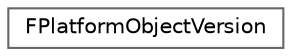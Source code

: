 digraph "Graphical Class Hierarchy"
{
 // INTERACTIVE_SVG=YES
 // LATEX_PDF_SIZE
  bgcolor="transparent";
  edge [fontname=Helvetica,fontsize=10,labelfontname=Helvetica,labelfontsize=10];
  node [fontname=Helvetica,fontsize=10,shape=box,height=0.2,width=0.4];
  rankdir="LR";
  Node0 [id="Node000000",label="FPlatformObjectVersion",height=0.2,width=0.4,color="grey40", fillcolor="white", style="filled",URL="$d7/d98/structFPlatformObjectVersion.html",tooltip=" "];
}
